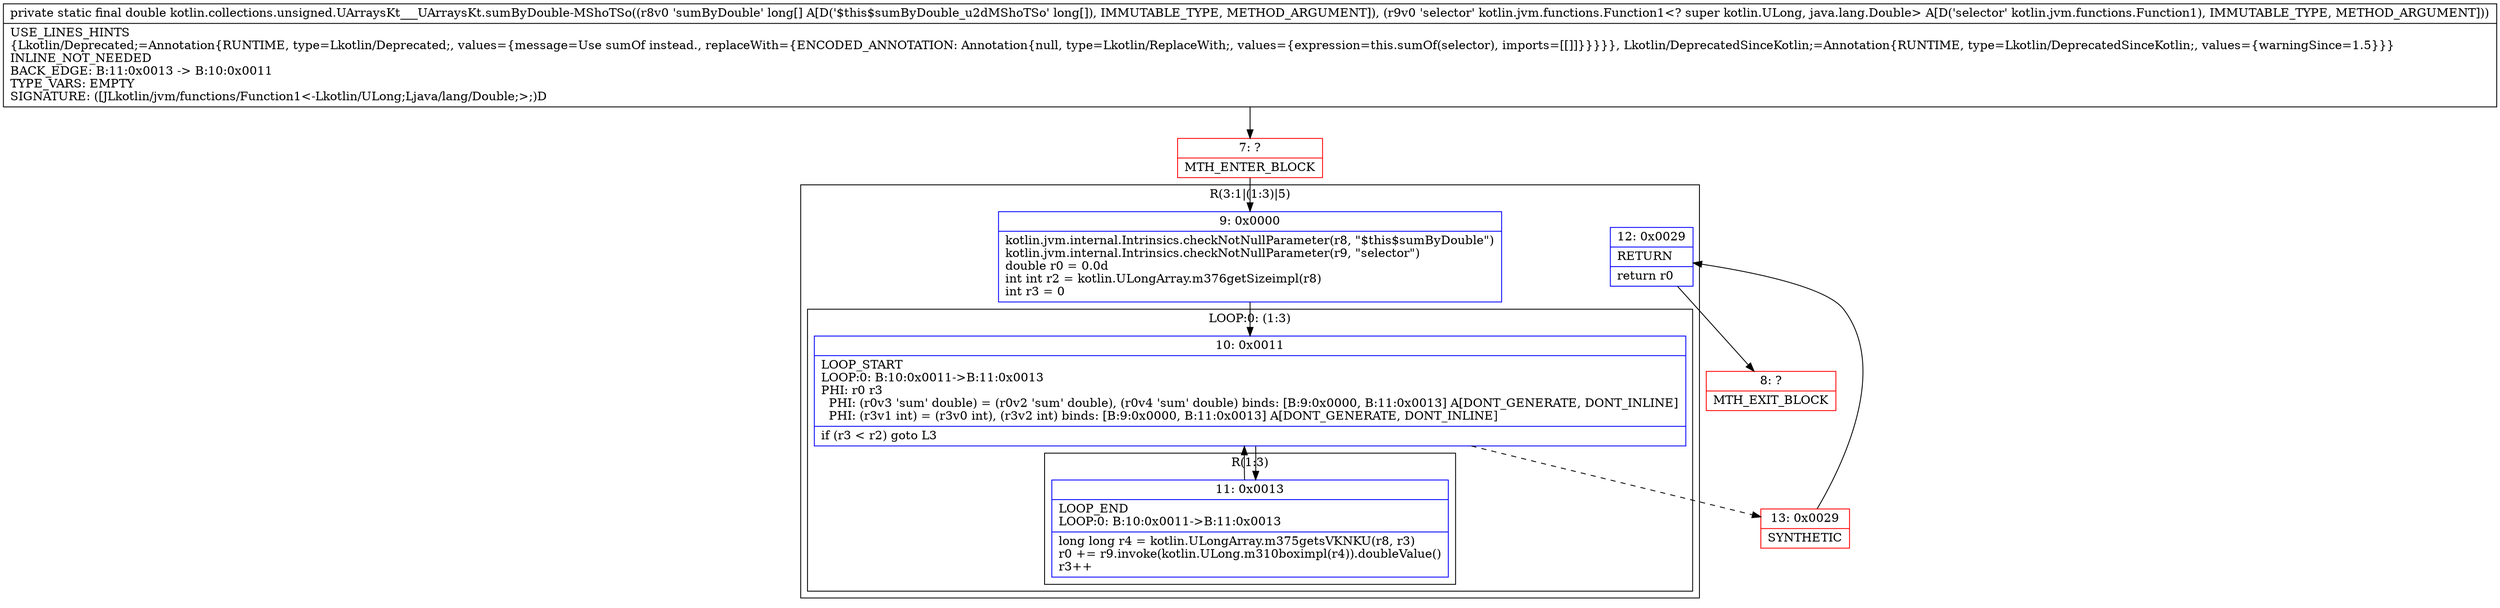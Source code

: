 digraph "CFG forkotlin.collections.unsigned.UArraysKt___UArraysKt.sumByDouble\-MShoTSo([JLkotlin\/jvm\/functions\/Function1;)D" {
subgraph cluster_Region_328445748 {
label = "R(3:1|(1:3)|5)";
node [shape=record,color=blue];
Node_9 [shape=record,label="{9\:\ 0x0000|kotlin.jvm.internal.Intrinsics.checkNotNullParameter(r8, \"$this$sumByDouble\")\lkotlin.jvm.internal.Intrinsics.checkNotNullParameter(r9, \"selector\")\ldouble r0 = 0.0d\lint int r2 = kotlin.ULongArray.m376getSizeimpl(r8)\lint r3 = 0\l}"];
subgraph cluster_LoopRegion_314074792 {
label = "LOOP:0: (1:3)";
node [shape=record,color=blue];
Node_10 [shape=record,label="{10\:\ 0x0011|LOOP_START\lLOOP:0: B:10:0x0011\-\>B:11:0x0013\lPHI: r0 r3 \l  PHI: (r0v3 'sum' double) = (r0v2 'sum' double), (r0v4 'sum' double) binds: [B:9:0x0000, B:11:0x0013] A[DONT_GENERATE, DONT_INLINE]\l  PHI: (r3v1 int) = (r3v0 int), (r3v2 int) binds: [B:9:0x0000, B:11:0x0013] A[DONT_GENERATE, DONT_INLINE]\l|if (r3 \< r2) goto L3\l}"];
subgraph cluster_Region_1366948315 {
label = "R(1:3)";
node [shape=record,color=blue];
Node_11 [shape=record,label="{11\:\ 0x0013|LOOP_END\lLOOP:0: B:10:0x0011\-\>B:11:0x0013\l|long long r4 = kotlin.ULongArray.m375getsVKNKU(r8, r3)\lr0 += r9.invoke(kotlin.ULong.m310boximpl(r4)).doubleValue()\lr3++\l}"];
}
}
Node_12 [shape=record,label="{12\:\ 0x0029|RETURN\l|return r0\l}"];
}
Node_7 [shape=record,color=red,label="{7\:\ ?|MTH_ENTER_BLOCK\l}"];
Node_13 [shape=record,color=red,label="{13\:\ 0x0029|SYNTHETIC\l}"];
Node_8 [shape=record,color=red,label="{8\:\ ?|MTH_EXIT_BLOCK\l}"];
MethodNode[shape=record,label="{private static final double kotlin.collections.unsigned.UArraysKt___UArraysKt.sumByDouble\-MShoTSo((r8v0 'sumByDouble' long[] A[D('$this$sumByDouble_u2dMShoTSo' long[]), IMMUTABLE_TYPE, METHOD_ARGUMENT]), (r9v0 'selector' kotlin.jvm.functions.Function1\<? super kotlin.ULong, java.lang.Double\> A[D('selector' kotlin.jvm.functions.Function1), IMMUTABLE_TYPE, METHOD_ARGUMENT]))  | USE_LINES_HINTS\l\{Lkotlin\/Deprecated;=Annotation\{RUNTIME, type=Lkotlin\/Deprecated;, values=\{message=Use sumOf instead., replaceWith=\{ENCODED_ANNOTATION: Annotation\{null, type=Lkotlin\/ReplaceWith;, values=\{expression=this.sumOf(selector), imports=[[]]\}\}\}\}\}, Lkotlin\/DeprecatedSinceKotlin;=Annotation\{RUNTIME, type=Lkotlin\/DeprecatedSinceKotlin;, values=\{warningSince=1.5\}\}\}\lINLINE_NOT_NEEDED\lBACK_EDGE: B:11:0x0013 \-\> B:10:0x0011\lTYPE_VARS: EMPTY\lSIGNATURE: ([JLkotlin\/jvm\/functions\/Function1\<\-Lkotlin\/ULong;Ljava\/lang\/Double;\>;)D\l}"];
MethodNode -> Node_7;Node_9 -> Node_10;
Node_10 -> Node_11;
Node_10 -> Node_13[style=dashed];
Node_11 -> Node_10;
Node_12 -> Node_8;
Node_7 -> Node_9;
Node_13 -> Node_12;
}

